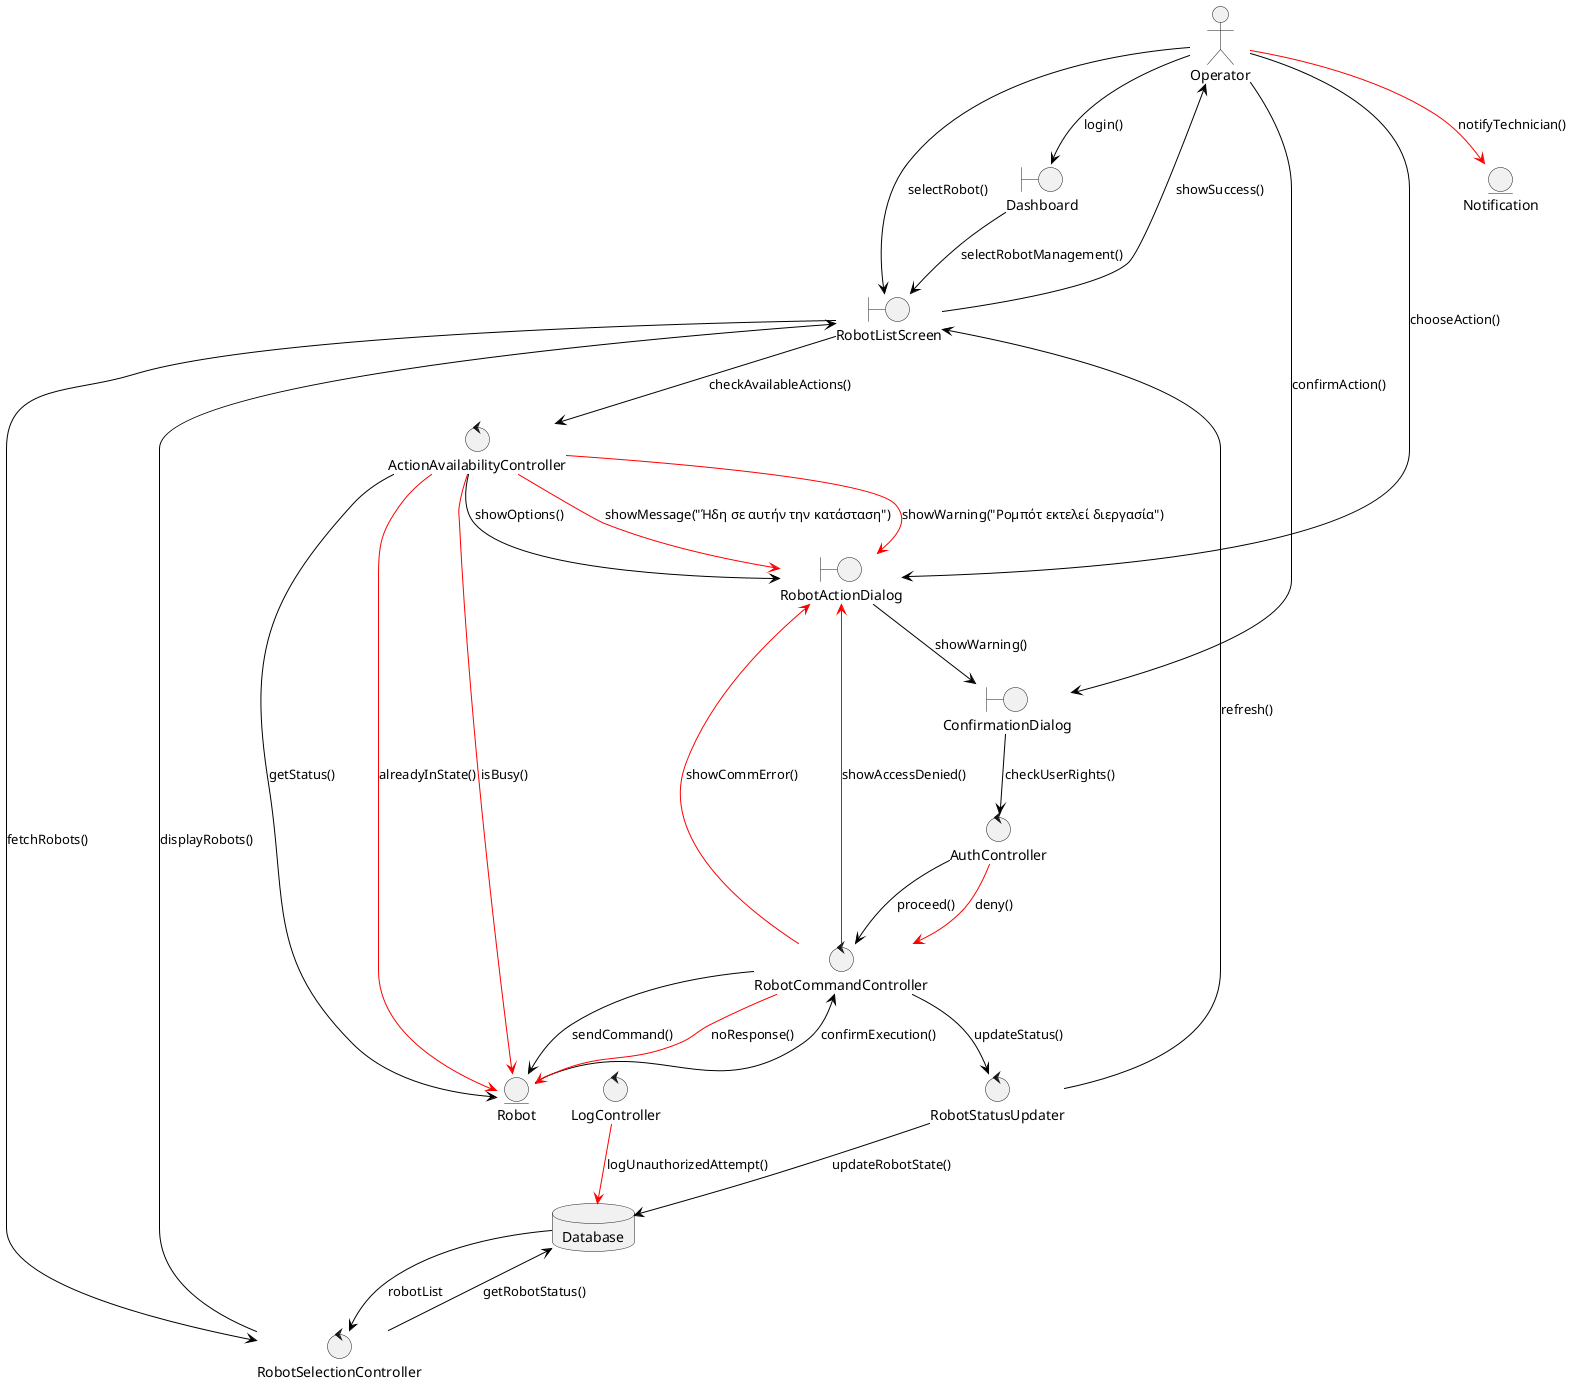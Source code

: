 @startuml
top to bottom direction
skinparam ArrowColor Black

actor Operator

boundary Dashboard
boundary RobotListScreen
boundary RobotActionDialog
boundary ConfirmationDialog

control AuthController
control RobotSelectionController
control ActionAvailabilityController
control RobotCommandController
control RobotStatusUpdater
control LogController

entity Robot
entity Notification
database Database

' Βασική Ροή – Απομακρυσμένος έλεγχος
Operator --> Dashboard : login()
Dashboard --> RobotListScreen : selectRobotManagement()
RobotListScreen --> RobotSelectionController : fetchRobots()
RobotSelectionController --> Database : getRobotStatus()
Database --> RobotSelectionController : robotList
RobotSelectionController --> RobotListScreen : displayRobots()

Operator --> RobotListScreen : selectRobot()
RobotListScreen --> ActionAvailabilityController : checkAvailableActions()
ActionAvailabilityController --> Robot : getStatus()
ActionAvailabilityController --> RobotActionDialog : showOptions()

Operator --> RobotActionDialog : chooseAction()
RobotActionDialog --> ConfirmationDialog : showWarning()
Operator --> ConfirmationDialog : confirmAction()
ConfirmationDialog --> AuthController : checkUserRights()
AuthController --> RobotCommandController : proceed()

RobotCommandController --> Robot : sendCommand()
Robot --> RobotCommandController : confirmExecution()
RobotCommandController --> RobotStatusUpdater : updateStatus()
RobotStatusUpdater --> Database : updateRobotState()
RobotStatusUpdater --> RobotListScreen : refresh()
RobotListScreen --> Operator : showSuccess()

' Εναλλακτική Ροή 1 – Ρομπότ δεν ανταποκρίνεται
skinparam ArrowColor Red
RobotCommandController --> Robot : noResponse()
RobotCommandController --> RobotActionDialog : showCommError()
Operator --> Notification : notifyTechnician()

' Εναλλακτική Ροή 2 – Ήδη στην κατάσταση
ActionAvailabilityController --> Robot : alreadyInState()
ActionAvailabilityController --> RobotActionDialog : showMessage("Ήδη σε αυτήν την κατάσταση")

' Εναλλακτική Ροή 3 – Μη εξουσιοδοτημένος χρήστης
AuthController --> RobotCommandController : deny()
RobotCommandController --> RobotActionDialog : showAccessDenied()
LogController --> Database : logUnauthorizedAttempt()

' Εναλλακτική Ροή 4 – Εκτελεί εργασία
ActionAvailabilityController --> Robot : isBusy()
ActionAvailabilityController --> RobotActionDialog : showWarning("Ρομπότ εκτελεί διεργασία")
@enduml
